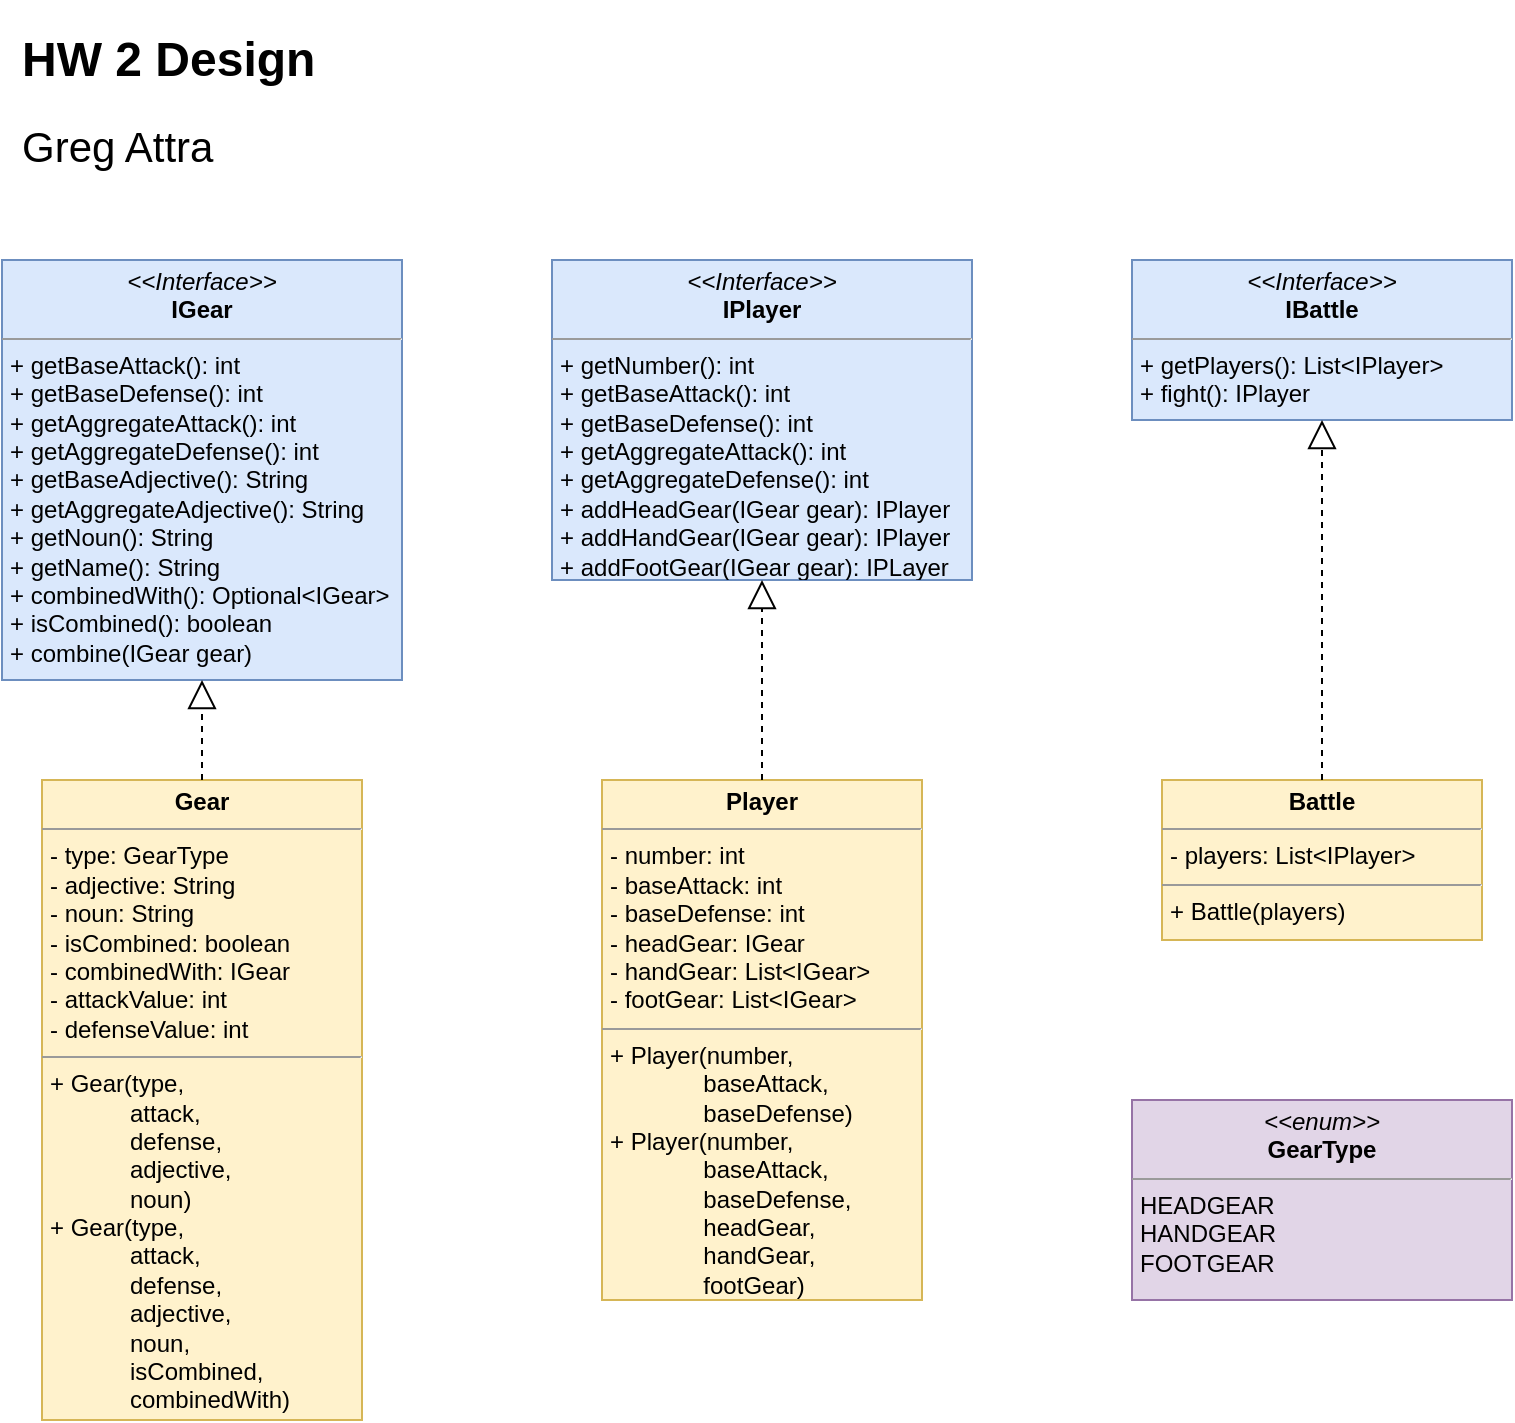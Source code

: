 <mxfile version="13.7.3" type="device"><diagram id="AR39bBr5QCJFZhN74Egm" name="Page-1"><mxGraphModel dx="1086" dy="806" grid="1" gridSize="10" guides="1" tooltips="1" connect="1" arrows="1" fold="1" page="1" pageScale="1" pageWidth="850" pageHeight="1100" math="0" shadow="0"><root><mxCell id="0"/><mxCell id="1" parent="0"/><mxCell id="xvpzMQ3VVigsJ4-sFMGV-1" value="&lt;p style=&quot;margin: 0px ; margin-top: 4px ; text-align: center&quot;&gt;&lt;i&gt;&amp;lt;&amp;lt;Interface&amp;gt;&amp;gt;&lt;/i&gt;&lt;br&gt;&lt;b&gt;IGear&lt;/b&gt;&lt;/p&gt;&lt;hr size=&quot;1&quot;&gt;&lt;p style=&quot;margin: 0px ; margin-left: 4px&quot;&gt;&lt;/p&gt;&lt;p style=&quot;margin: 0px ; margin-left: 4px&quot;&gt;+ getBaseAttack(): int&lt;br&gt;+ getBaseDefense(): int&lt;/p&gt;&lt;p style=&quot;margin: 0px ; margin-left: 4px&quot;&gt;+ getAggregateAttack(): int&lt;/p&gt;&lt;p style=&quot;margin: 0px ; margin-left: 4px&quot;&gt;+ getAggregateDefense(): int&lt;/p&gt;&lt;p style=&quot;margin: 0px ; margin-left: 4px&quot;&gt;+ getBaseAdjective(): String&lt;/p&gt;&lt;p style=&quot;margin: 0px ; margin-left: 4px&quot;&gt;+ getAggregateAdjective(): String&lt;/p&gt;&lt;p style=&quot;margin: 0px ; margin-left: 4px&quot;&gt;+ getNoun(): String&lt;/p&gt;&lt;p style=&quot;margin: 0px ; margin-left: 4px&quot;&gt;+ getName(): String&lt;/p&gt;&lt;p style=&quot;margin: 0px ; margin-left: 4px&quot;&gt;+ combinedWith(): Optional&amp;lt;IGear&amp;gt;&lt;/p&gt;&lt;p style=&quot;margin: 0px ; margin-left: 4px&quot;&gt;+ isCombined(): boolean&lt;/p&gt;&lt;p style=&quot;margin: 0px ; margin-left: 4px&quot;&gt;+ combine(IGear gear)&lt;/p&gt;" style="verticalAlign=top;align=left;overflow=fill;fontSize=12;fontFamily=Helvetica;html=1;fillColor=#dae8fc;strokeColor=#6c8ebf;" parent="1" vertex="1"><mxGeometry x="35" y="140" width="200" height="210" as="geometry"/></mxCell><mxCell id="xvpzMQ3VVigsJ4-sFMGV-3" value="&lt;p style=&quot;margin: 0px ; margin-top: 4px ; text-align: center&quot;&gt;&lt;b&gt;Gear&lt;/b&gt;&lt;/p&gt;&lt;hr size=&quot;1&quot;&gt;&lt;p style=&quot;margin: 0px 0px 0px 4px&quot;&gt;- type: GearType&lt;/p&gt;&lt;p style=&quot;margin: 0px 0px 0px 4px&quot;&gt;- adjective: String&lt;/p&gt;&lt;p style=&quot;margin: 0px 0px 0px 4px&quot;&gt;- noun: String&lt;/p&gt;&lt;p style=&quot;margin: 0px 0px 0px 4px&quot;&gt;- isCombined: boolean&lt;/p&gt;&lt;p style=&quot;margin: 0px 0px 0px 4px&quot;&gt;- combinedWith: IGear&lt;/p&gt;&lt;p style=&quot;margin: 0px 0px 0px 4px&quot;&gt;- attackValue: int&lt;/p&gt;&lt;p style=&quot;margin: 0px 0px 0px 4px&quot;&gt;- defenseValue: int&lt;/p&gt;&lt;hr size=&quot;1&quot;&gt;&lt;p style=&quot;margin: 0px ; margin-left: 4px&quot;&gt;+ Gear(type,&amp;nbsp;&lt;/p&gt;&lt;p style=&quot;margin: 0px ; margin-left: 4px&quot;&gt;&amp;nbsp; &amp;nbsp; &amp;nbsp; &amp;nbsp; &amp;nbsp; &amp;nbsp; attack,&lt;/p&gt;&lt;p style=&quot;margin: 0px ; margin-left: 4px&quot;&gt;&amp;nbsp; &amp;nbsp; &amp;nbsp; &amp;nbsp; &amp;nbsp; &amp;nbsp; defense,&lt;/p&gt;&lt;p style=&quot;margin: 0px ; margin-left: 4px&quot;&gt;&amp;nbsp; &amp;nbsp; &amp;nbsp; &amp;nbsp; &amp;nbsp; &amp;nbsp; adjective,&lt;/p&gt;&lt;p style=&quot;margin: 0px ; margin-left: 4px&quot;&gt;&amp;nbsp; &amp;nbsp; &amp;nbsp; &amp;nbsp; &amp;nbsp; &amp;nbsp; noun)&lt;br&gt;&lt;/p&gt;&lt;p style=&quot;margin: 0px 0px 0px 4px&quot;&gt;+ Gear(type,&amp;nbsp;&lt;/p&gt;&lt;p style=&quot;margin: 0px 0px 0px 4px&quot;&gt;&amp;nbsp; &amp;nbsp; &amp;nbsp; &amp;nbsp; &amp;nbsp; &amp;nbsp; attack,&lt;/p&gt;&lt;p style=&quot;margin: 0px 0px 0px 4px&quot;&gt;&amp;nbsp; &amp;nbsp; &amp;nbsp; &amp;nbsp; &amp;nbsp; &amp;nbsp; defense,&lt;/p&gt;&lt;p style=&quot;margin: 0px 0px 0px 4px&quot;&gt;&amp;nbsp; &amp;nbsp; &amp;nbsp; &amp;nbsp; &amp;nbsp; &amp;nbsp; adjective,&lt;/p&gt;&lt;p style=&quot;margin: 0px 0px 0px 4px&quot;&gt;&amp;nbsp; &amp;nbsp; &amp;nbsp; &amp;nbsp; &amp;nbsp; &amp;nbsp; noun,&lt;/p&gt;&lt;p style=&quot;margin: 0px ; margin-left: 4px&quot;&gt;&amp;nbsp; &amp;nbsp; &amp;nbsp; &amp;nbsp; &amp;nbsp; &amp;nbsp; isCombined,&lt;/p&gt;&lt;p style=&quot;margin: 0px ; margin-left: 4px&quot;&gt;&amp;nbsp; &amp;nbsp; &amp;nbsp; &amp;nbsp; &amp;nbsp; &amp;nbsp; combinedWith)&lt;/p&gt;" style="verticalAlign=top;align=left;overflow=fill;fontSize=12;fontFamily=Helvetica;html=1;fillColor=#fff2cc;strokeColor=#d6b656;" parent="1" vertex="1"><mxGeometry x="55" y="400" width="160" height="320" as="geometry"/></mxCell><mxCell id="xvpzMQ3VVigsJ4-sFMGV-4" value="" style="endArrow=block;dashed=1;endFill=0;endSize=12;html=1;entryX=0.5;entryY=1;entryDx=0;entryDy=0;exitX=0.5;exitY=0;exitDx=0;exitDy=0;" parent="1" source="xvpzMQ3VVigsJ4-sFMGV-3" target="xvpzMQ3VVigsJ4-sFMGV-1" edge="1"><mxGeometry width="160" relative="1" as="geometry"><mxPoint x="100" y="350" as="sourcePoint"/><mxPoint x="260" y="350" as="targetPoint"/></mxGeometry></mxCell><mxCell id="xvpzMQ3VVigsJ4-sFMGV-5" value="&lt;p style=&quot;margin: 0px ; margin-top: 4px ; text-align: center&quot;&gt;&lt;i&gt;&amp;lt;&amp;lt;Interface&amp;gt;&amp;gt;&lt;/i&gt;&lt;br&gt;&lt;b&gt;IPlayer&lt;/b&gt;&lt;/p&gt;&lt;hr size=&quot;1&quot;&gt;&lt;p style=&quot;margin: 0px ; margin-left: 4px&quot;&gt;+ getNumber(): int&lt;/p&gt;&lt;p style=&quot;margin: 0px ; margin-left: 4px&quot;&gt;+ getBaseAttack(): int&lt;/p&gt;&lt;p style=&quot;margin: 0px ; margin-left: 4px&quot;&gt;+ getBaseDefense(): int&lt;/p&gt;&lt;p style=&quot;margin: 0px ; margin-left: 4px&quot;&gt;+ getAggregateAttack(): int&lt;br&gt;&lt;/p&gt;&lt;p style=&quot;margin: 0px ; margin-left: 4px&quot;&gt;+ getAggregateDefense(): int&lt;/p&gt;&lt;p style=&quot;margin: 0px ; margin-left: 4px&quot;&gt;+ addHeadGear(IGear gear): IPlayer&lt;/p&gt;&lt;p style=&quot;margin: 0px ; margin-left: 4px&quot;&gt;+ addHandGear(IGear gear): IPlayer&lt;/p&gt;&lt;p style=&quot;margin: 0px ; margin-left: 4px&quot;&gt;+ addFootGear(IGear gear): IPLayer&lt;/p&gt;" style="verticalAlign=top;align=left;overflow=fill;fontSize=12;fontFamily=Helvetica;html=1;fillColor=#dae8fc;strokeColor=#6c8ebf;" parent="1" vertex="1"><mxGeometry x="310" y="140" width="210" height="160" as="geometry"/></mxCell><mxCell id="xvpzMQ3VVigsJ4-sFMGV-6" value="&lt;p style=&quot;margin: 0px ; margin-top: 4px ; text-align: center&quot;&gt;&lt;b&gt;Player&lt;/b&gt;&lt;/p&gt;&lt;hr size=&quot;1&quot;&gt;&lt;p style=&quot;margin: 0px ; margin-left: 4px&quot;&gt;- number: int&lt;/p&gt;&lt;p style=&quot;margin: 0px ; margin-left: 4px&quot;&gt;- baseAttack: int&lt;/p&gt;&lt;p style=&quot;margin: 0px ; margin-left: 4px&quot;&gt;- baseDefense: int&lt;/p&gt;&lt;p style=&quot;margin: 0px ; margin-left: 4px&quot;&gt;- headGear: IGear&lt;br&gt;- handGear: List&amp;lt;IGear&amp;gt;&lt;/p&gt;&lt;p style=&quot;margin: 0px ; margin-left: 4px&quot;&gt;- footGear: List&amp;lt;IGear&amp;gt;&lt;/p&gt;&lt;hr size=&quot;1&quot;&gt;&lt;p style=&quot;margin: 0px ; margin-left: 4px&quot;&gt;+ Player(number,&lt;/p&gt;&lt;p style=&quot;margin: 0px ; margin-left: 4px&quot;&gt;&amp;nbsp; &amp;nbsp; &amp;nbsp; &amp;nbsp; &amp;nbsp; &amp;nbsp; &amp;nbsp; baseAttack,&lt;/p&gt;&lt;p style=&quot;margin: 0px ; margin-left: 4px&quot;&gt;&amp;nbsp; &amp;nbsp; &amp;nbsp; &amp;nbsp; &amp;nbsp; &amp;nbsp; &amp;nbsp; baseDefense)&lt;/p&gt;&lt;p style=&quot;margin: 0px ; margin-left: 4px&quot;&gt;+ Player(number,&lt;/p&gt;&lt;p style=&quot;margin: 0px ; margin-left: 4px&quot;&gt;&amp;nbsp; &amp;nbsp; &amp;nbsp; &amp;nbsp; &amp;nbsp; &amp;nbsp; &amp;nbsp; baseAttack,&lt;/p&gt;&lt;p style=&quot;margin: 0px ; margin-left: 4px&quot;&gt;&amp;nbsp; &amp;nbsp; &amp;nbsp; &amp;nbsp; &amp;nbsp; &amp;nbsp; &amp;nbsp; baseDefense,&lt;/p&gt;&lt;p style=&quot;margin: 0px ; margin-left: 4px&quot;&gt;&amp;nbsp; &amp;nbsp; &amp;nbsp; &amp;nbsp; &amp;nbsp; &amp;nbsp; &amp;nbsp; headGear,&lt;/p&gt;&lt;p style=&quot;margin: 0px ; margin-left: 4px&quot;&gt;&amp;nbsp; &amp;nbsp; &amp;nbsp; &amp;nbsp; &amp;nbsp; &amp;nbsp; &amp;nbsp; handGear,&lt;/p&gt;&lt;p style=&quot;margin: 0px ; margin-left: 4px&quot;&gt;&amp;nbsp; &amp;nbsp; &amp;nbsp; &amp;nbsp; &amp;nbsp; &amp;nbsp; &amp;nbsp; footGear)&lt;/p&gt;" style="verticalAlign=top;align=left;overflow=fill;fontSize=12;fontFamily=Helvetica;html=1;fillColor=#fff2cc;strokeColor=#d6b656;" parent="1" vertex="1"><mxGeometry x="335" y="400" width="160" height="260" as="geometry"/></mxCell><mxCell id="xvpzMQ3VVigsJ4-sFMGV-8" value="" style="endArrow=block;dashed=1;endFill=0;endSize=12;html=1;exitX=0.5;exitY=0;exitDx=0;exitDy=0;entryX=0.5;entryY=1;entryDx=0;entryDy=0;" parent="1" source="xvpzMQ3VVigsJ4-sFMGV-6" target="xvpzMQ3VVigsJ4-sFMGV-5" edge="1"><mxGeometry width="160" relative="1" as="geometry"><mxPoint x="560" y="310" as="sourcePoint"/><mxPoint x="720" y="310" as="targetPoint"/></mxGeometry></mxCell><mxCell id="xvpzMQ3VVigsJ4-sFMGV-9" value="&lt;p style=&quot;margin: 0px ; margin-top: 4px ; text-align: center&quot;&gt;&lt;i&gt;&amp;lt;&amp;lt;Interface&amp;gt;&amp;gt;&lt;/i&gt;&lt;br&gt;&lt;b&gt;IBattle&lt;/b&gt;&lt;/p&gt;&lt;hr size=&quot;1&quot;&gt;&lt;p style=&quot;margin: 0px ; margin-left: 4px&quot;&gt;+ getPlayers(): List&amp;lt;IPlayer&amp;gt;&lt;/p&gt;&lt;p style=&quot;margin: 0px ; margin-left: 4px&quot;&gt;+ fight(): IPlayer&lt;/p&gt;" style="verticalAlign=top;align=left;overflow=fill;fontSize=12;fontFamily=Helvetica;html=1;fillColor=#dae8fc;strokeColor=#6c8ebf;" parent="1" vertex="1"><mxGeometry x="600" y="140" width="190" height="80" as="geometry"/></mxCell><mxCell id="xvpzMQ3VVigsJ4-sFMGV-10" value="&lt;p style=&quot;margin: 0px ; margin-top: 4px ; text-align: center&quot;&gt;&lt;b&gt;Battle&lt;/b&gt;&lt;/p&gt;&lt;hr size=&quot;1&quot;&gt;&lt;p style=&quot;margin: 0px ; margin-left: 4px&quot;&gt;- players: List&amp;lt;IPlayer&amp;gt;&lt;/p&gt;&lt;hr size=&quot;1&quot;&gt;&lt;p style=&quot;margin: 0px ; margin-left: 4px&quot;&gt;+ Battle(players)&lt;/p&gt;" style="verticalAlign=top;align=left;overflow=fill;fontSize=12;fontFamily=Helvetica;html=1;fillColor=#fff2cc;strokeColor=#d6b656;" parent="1" vertex="1"><mxGeometry x="615" y="400" width="160" height="80" as="geometry"/></mxCell><mxCell id="xvpzMQ3VVigsJ4-sFMGV-11" value="" style="endArrow=block;dashed=1;endFill=0;endSize=12;html=1;entryX=0.5;entryY=1;entryDx=0;entryDy=0;exitX=0.5;exitY=0;exitDx=0;exitDy=0;" parent="1" source="xvpzMQ3VVigsJ4-sFMGV-10" target="xvpzMQ3VVigsJ4-sFMGV-9" edge="1"><mxGeometry width="160" relative="1" as="geometry"><mxPoint x="90" y="780" as="sourcePoint"/><mxPoint x="250" y="780" as="targetPoint"/></mxGeometry></mxCell><mxCell id="xvpzMQ3VVigsJ4-sFMGV-12" value="&lt;p style=&quot;margin: 0px ; margin-top: 4px ; text-align: center&quot;&gt;&lt;i&gt;&amp;lt;&amp;lt;enum&amp;gt;&amp;gt;&lt;/i&gt;&lt;br&gt;&lt;b&gt;GearType&lt;/b&gt;&lt;/p&gt;&lt;hr size=&quot;1&quot;&gt;&lt;p style=&quot;margin: 0px ; margin-left: 4px&quot;&gt;HEADGEAR&lt;/p&gt;&lt;p style=&quot;margin: 0px ; margin-left: 4px&quot;&gt;HANDGEAR&lt;/p&gt;&lt;p style=&quot;margin: 0px ; margin-left: 4px&quot;&gt;FOOTGEAR&lt;/p&gt;" style="verticalAlign=top;align=left;overflow=fill;fontSize=12;fontFamily=Helvetica;html=1;fillColor=#e1d5e7;strokeColor=#9673a6;" parent="1" vertex="1"><mxGeometry x="600" y="560" width="190" height="100" as="geometry"/></mxCell><mxCell id="xvpzMQ3VVigsJ4-sFMGV-13" value="&lt;h1&gt;HW 2 Design&lt;/h1&gt;&lt;p&gt;&lt;font style=&quot;font-size: 21px&quot;&gt;Greg Attra&lt;/font&gt;&lt;/p&gt;" style="text;html=1;strokeColor=none;fillColor=none;spacing=5;spacingTop=-20;whiteSpace=wrap;overflow=hidden;rounded=0;" parent="1" vertex="1"><mxGeometry x="40" y="20" width="190" height="120" as="geometry"/></mxCell></root></mxGraphModel></diagram></mxfile>